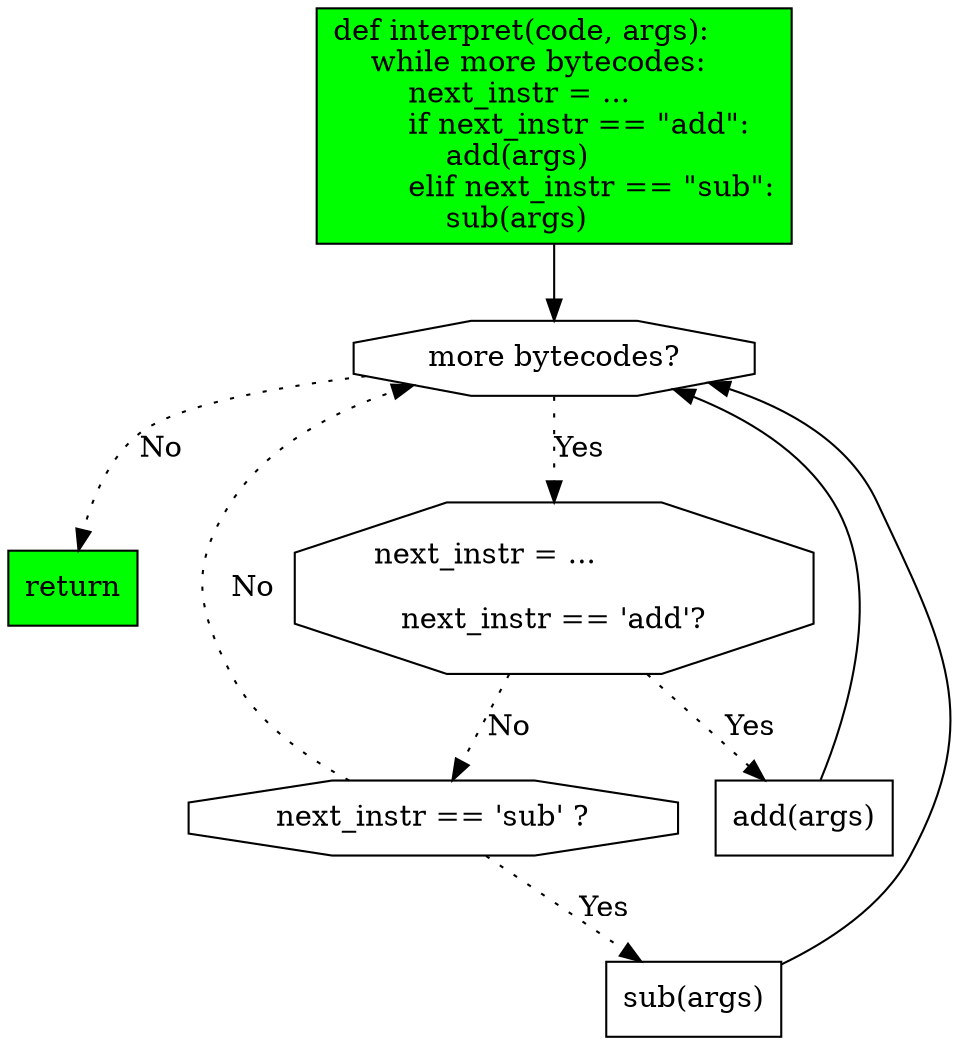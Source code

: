 digraph itp_graph {
    node [shape="octagon", color="black", fillcolor="white", style="filled"];
    subgraph itp {
        interpret_ [shape="box", label="def interpret(code, args):\l    while more bytecodes:\l        next_instr = ...\l        if next_instr == \"add\":\l            add(args)\l        elif next_instr == \"sub\":\l            sub(args)\l", fillcolor="green"];
interpret_ -> interpret__1
interpret__1 [shape="octagon", label="more bytecodes?", color="black", fillcolor="white", style="filled"];
edge [label="No", style="dotted", color="black", dir="forward", weight="5"];
interpret__1 -> interpret__2
edge [label="Yes", style="dotted", color="black", dir="forward", weight="5"];
interpret__1 -> interpret__3
interpret__2 [shape="box", label="return", color="black", fillcolor="green", style="filled"];
interpret__3 [shape="octagon", label="next_instr = ...\l\nnext_instr == 'add'?", color="black", fillcolor="white", style="filled"];
edge [label="No", style="dotted", color="black", dir="forward", weight="5"];
interpret__3 -> interpret__4
edge [label="Yes", style="dotted", color="black", dir="forward", weight="5"];
interpret__3 -> interpret__5
interpret__4 [shape="octagon", label="next_instr == 'sub' ?", color="black", fillcolor="white", style="filled"];
edge [label="No", style="dotted", color="black", dir="forward", weight="5"];
interpret__4 -> interpret__1
edge [label="Yes", style="dotted", color="black", dir="forward", weight="5"];
interpret__4 -> interpret__6
interpret__6 [shape="box", label="sub(args)", color="black", fillcolor="white", style="filled"];
edge [label="", style="solid", color="black", dir="forward", weight="5"];
interpret__6 -> interpret__1
interpret__5 [shape="box", label="add(args)", color="black", fillcolor="white", style="filled"];
edge [label="", style="solid", color="black", dir="forward", weight="5"];
interpret__5 -> interpret__1
    }
}
